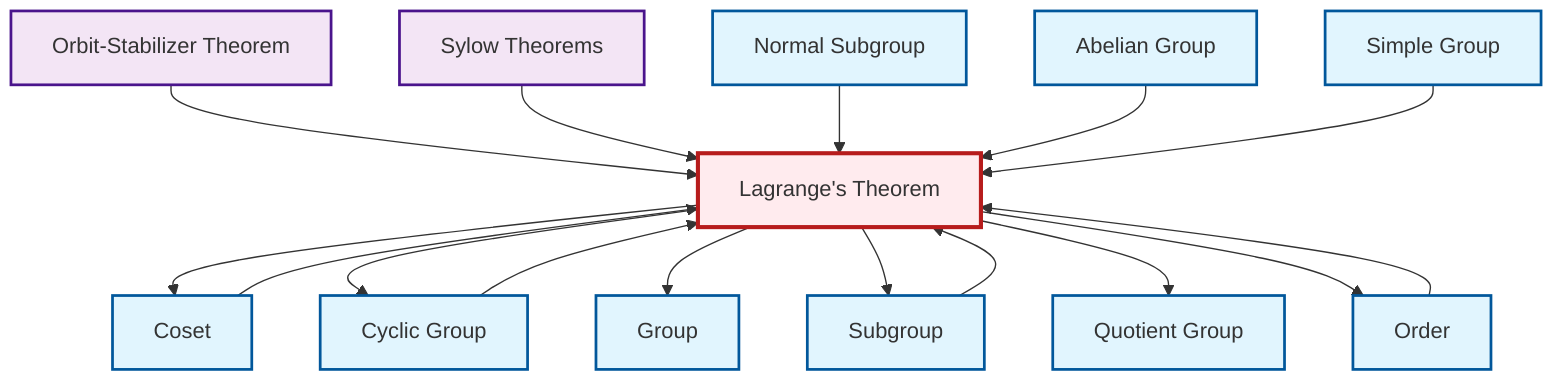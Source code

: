 graph TD
    classDef definition fill:#e1f5fe,stroke:#01579b,stroke-width:2px
    classDef theorem fill:#f3e5f5,stroke:#4a148c,stroke-width:2px
    classDef axiom fill:#fff3e0,stroke:#e65100,stroke-width:2px
    classDef example fill:#e8f5e9,stroke:#1b5e20,stroke-width:2px
    classDef current fill:#ffebee,stroke:#b71c1c,stroke-width:3px
    thm-lagrange["Lagrange's Theorem"]:::theorem
    def-group["Group"]:::definition
    def-coset["Coset"]:::definition
    def-subgroup["Subgroup"]:::definition
    thm-sylow["Sylow Theorems"]:::theorem
    def-abelian-group["Abelian Group"]:::definition
    def-quotient-group["Quotient Group"]:::definition
    def-simple-group["Simple Group"]:::definition
    def-normal-subgroup["Normal Subgroup"]:::definition
    def-cyclic-group["Cyclic Group"]:::definition
    def-order["Order"]:::definition
    thm-orbit-stabilizer["Orbit-Stabilizer Theorem"]:::theorem
    thm-lagrange --> def-coset
    thm-orbit-stabilizer --> thm-lagrange
    thm-sylow --> thm-lagrange
    thm-lagrange --> def-cyclic-group
    thm-lagrange --> def-group
    def-order --> thm-lagrange
    def-coset --> thm-lagrange
    def-subgroup --> thm-lagrange
    def-normal-subgroup --> thm-lagrange
    thm-lagrange --> def-subgroup
    def-abelian-group --> thm-lagrange
    thm-lagrange --> def-quotient-group
    thm-lagrange --> def-order
    def-cyclic-group --> thm-lagrange
    def-simple-group --> thm-lagrange
    class thm-lagrange current